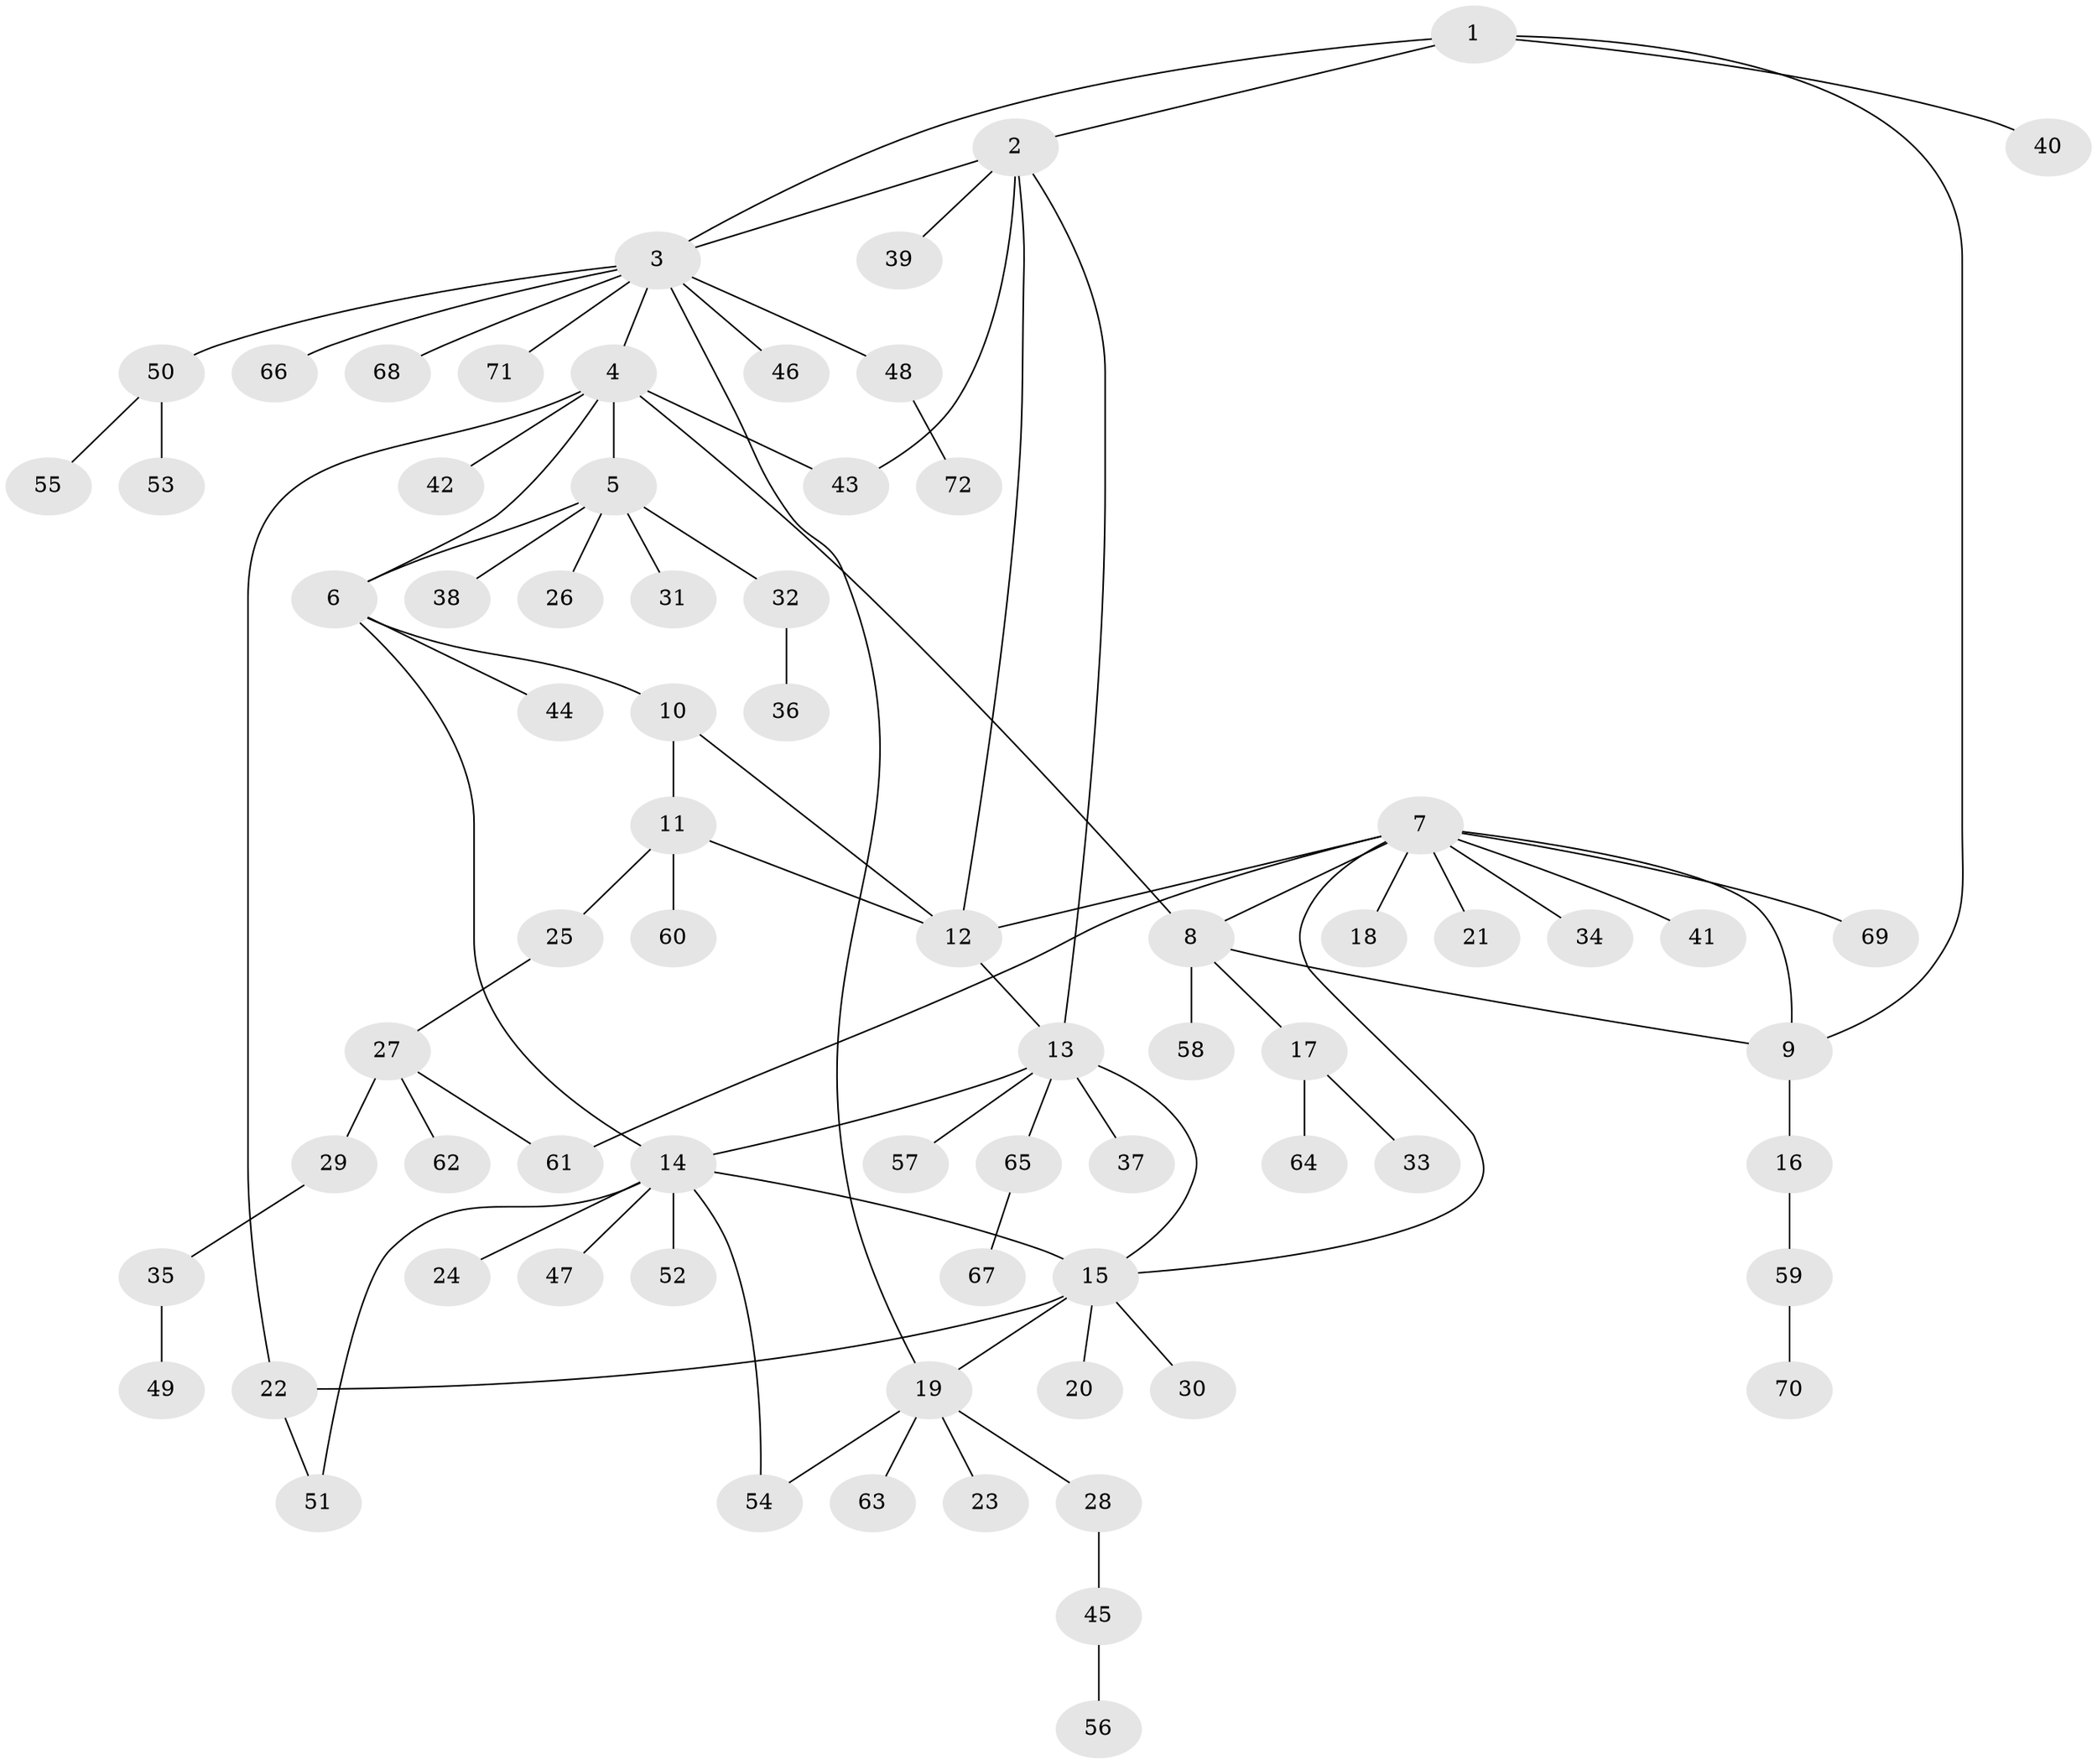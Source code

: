 // Generated by graph-tools (version 1.1) at 2025/15/03/09/25 04:15:54]
// undirected, 72 vertices, 88 edges
graph export_dot {
graph [start="1"]
  node [color=gray90,style=filled];
  1;
  2;
  3;
  4;
  5;
  6;
  7;
  8;
  9;
  10;
  11;
  12;
  13;
  14;
  15;
  16;
  17;
  18;
  19;
  20;
  21;
  22;
  23;
  24;
  25;
  26;
  27;
  28;
  29;
  30;
  31;
  32;
  33;
  34;
  35;
  36;
  37;
  38;
  39;
  40;
  41;
  42;
  43;
  44;
  45;
  46;
  47;
  48;
  49;
  50;
  51;
  52;
  53;
  54;
  55;
  56;
  57;
  58;
  59;
  60;
  61;
  62;
  63;
  64;
  65;
  66;
  67;
  68;
  69;
  70;
  71;
  72;
  1 -- 2;
  1 -- 3;
  1 -- 9;
  1 -- 40;
  2 -- 3;
  2 -- 12;
  2 -- 13;
  2 -- 39;
  2 -- 43;
  3 -- 4;
  3 -- 19;
  3 -- 46;
  3 -- 48;
  3 -- 50;
  3 -- 66;
  3 -- 68;
  3 -- 71;
  4 -- 5;
  4 -- 6;
  4 -- 8;
  4 -- 22;
  4 -- 42;
  4 -- 43;
  5 -- 6;
  5 -- 26;
  5 -- 31;
  5 -- 32;
  5 -- 38;
  6 -- 10;
  6 -- 14;
  6 -- 44;
  7 -- 8;
  7 -- 9;
  7 -- 12;
  7 -- 15;
  7 -- 18;
  7 -- 21;
  7 -- 34;
  7 -- 41;
  7 -- 61;
  7 -- 69;
  8 -- 9;
  8 -- 17;
  8 -- 58;
  9 -- 16;
  10 -- 11;
  10 -- 12;
  11 -- 12;
  11 -- 25;
  11 -- 60;
  12 -- 13;
  13 -- 14;
  13 -- 15;
  13 -- 37;
  13 -- 57;
  13 -- 65;
  14 -- 15;
  14 -- 24;
  14 -- 47;
  14 -- 51;
  14 -- 52;
  14 -- 54;
  15 -- 19;
  15 -- 20;
  15 -- 22;
  15 -- 30;
  16 -- 59;
  17 -- 33;
  17 -- 64;
  19 -- 23;
  19 -- 28;
  19 -- 54;
  19 -- 63;
  22 -- 51;
  25 -- 27;
  27 -- 29;
  27 -- 61;
  27 -- 62;
  28 -- 45;
  29 -- 35;
  32 -- 36;
  35 -- 49;
  45 -- 56;
  48 -- 72;
  50 -- 53;
  50 -- 55;
  59 -- 70;
  65 -- 67;
}
